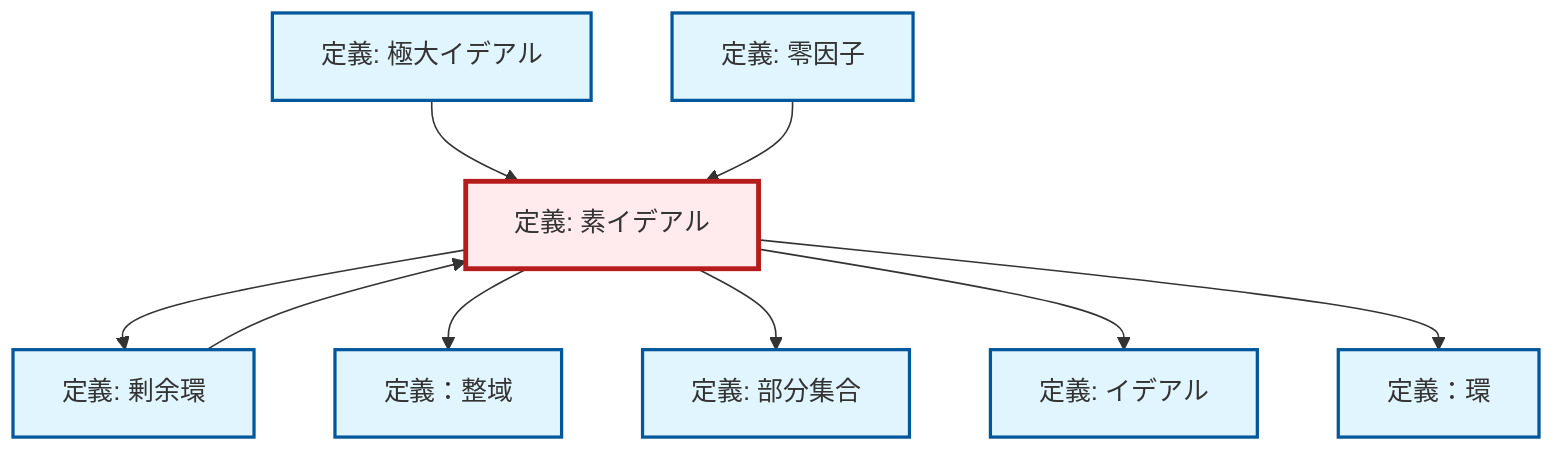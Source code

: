 graph TD
    classDef definition fill:#e1f5fe,stroke:#01579b,stroke-width:2px
    classDef theorem fill:#f3e5f5,stroke:#4a148c,stroke-width:2px
    classDef axiom fill:#fff3e0,stroke:#e65100,stroke-width:2px
    classDef example fill:#e8f5e9,stroke:#1b5e20,stroke-width:2px
    classDef current fill:#ffebee,stroke:#b71c1c,stroke-width:3px
    def-ring["定義：環"]:::definition
    def-prime-ideal["定義: 素イデアル"]:::definition
    def-maximal-ideal["定義: 極大イデアル"]:::definition
    def-quotient-ring["定義: 剰余環"]:::definition
    def-integral-domain["定義：整域"]:::definition
    def-zero-divisor["定義: 零因子"]:::definition
    def-ideal["定義: イデアル"]:::definition
    def-subset["定義: 部分集合"]:::definition
    def-prime-ideal --> def-quotient-ring
    def-prime-ideal --> def-integral-domain
    def-maximal-ideal --> def-prime-ideal
    def-prime-ideal --> def-subset
    def-prime-ideal --> def-ideal
    def-prime-ideal --> def-ring
    def-zero-divisor --> def-prime-ideal
    def-quotient-ring --> def-prime-ideal
    class def-prime-ideal current